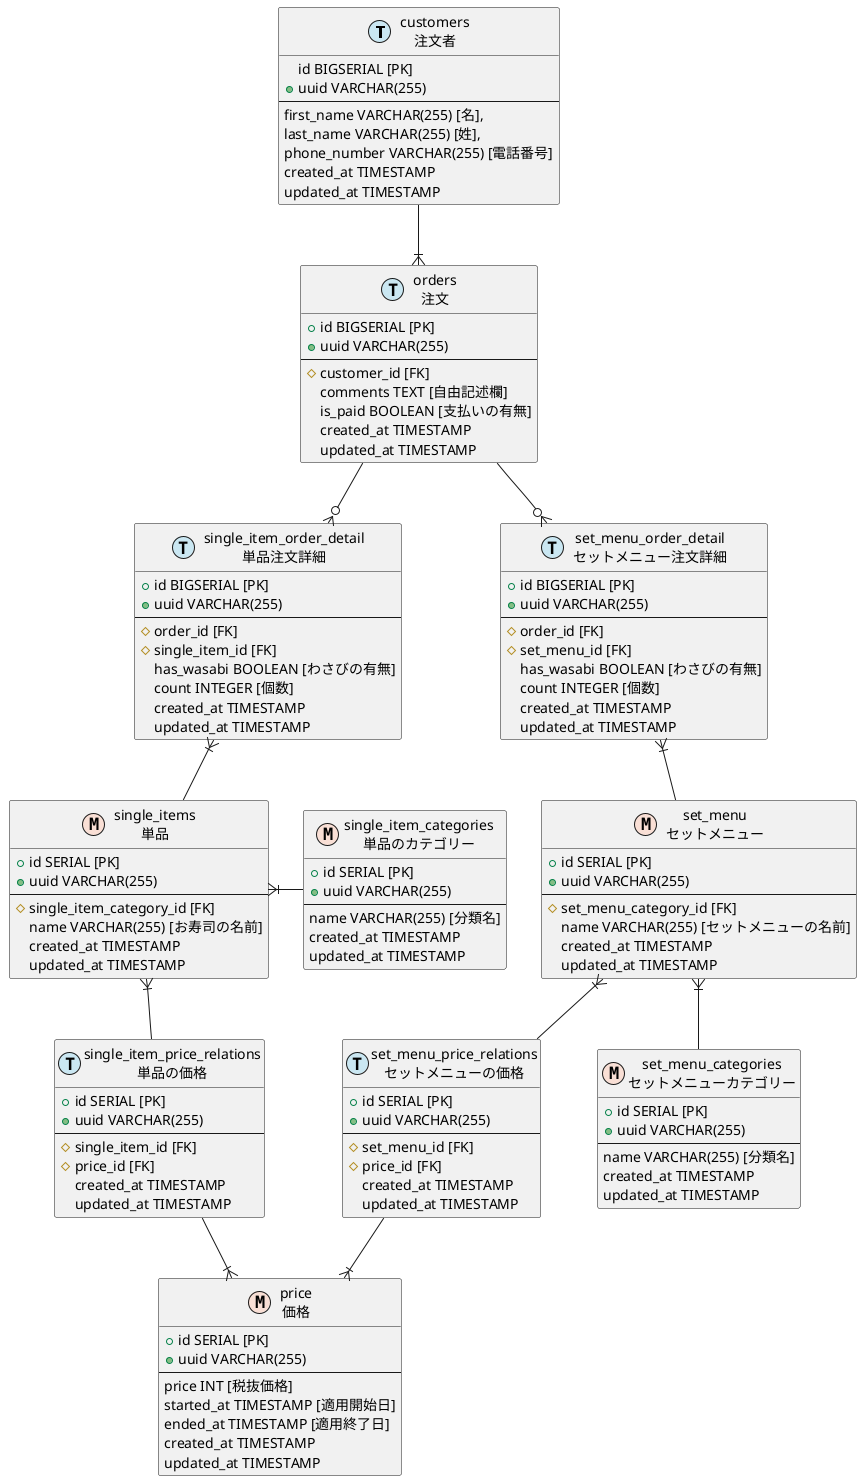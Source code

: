 @startuml single_item_table

!define MASTER F9DFD5
!define TRANSACTION CAE7F2

entity customers as "customers\n注文者" <<T, TRANSACTION>>  {
    id BIGSERIAL [PK]
    +uuid VARCHAR(255)
    --
    first_name VARCHAR(255) [名],
    last_name VARCHAR(255) [姓],
    phone_number VARCHAR(255) [電話番号]
    created_at TIMESTAMP
    updated_at TIMESTAMP
}

entity orders as "orders\n注文" <<T, TRANSACTION>> {
    + id BIGSERIAL [PK]
    +uuid VARCHAR(255)
    --
    # customer_id [FK]
    comments TEXT [自由記述欄]
    is_paid BOOLEAN [支払いの有無]
    created_at TIMESTAMP
    updated_at TIMESTAMP
}

entity single_item_order_detail as "single_item_order_detail\n単品注文詳細" <<T, TRANSACTION>>  {
    + id BIGSERIAL [PK]
    +uuid VARCHAR(255)
    --
    # order_id [FK]
    # single_item_id [FK]
    has_wasabi BOOLEAN [わさびの有無]
    count INTEGER [個数]
    created_at TIMESTAMP
    updated_at TIMESTAMP
}

entity set_menu_order_detail as "set_menu_order_detail\nセットメニュー注文詳細" <<T, TRANSACTION>>  {
    + id BIGSERIAL [PK]
    +uuid VARCHAR(255)
    --
    # order_id [FK]
    # set_menu_id [FK]
    has_wasabi BOOLEAN [わさびの有無]
    count INTEGER [個数]
    created_at TIMESTAMP
    updated_at TIMESTAMP
}

entity single_items as "single_items\n単品" <<M, MASTER>> {
    + id SERIAL [PK]
    +uuid VARCHAR(255)
    --
    # single_item_category_id [FK]
    name VARCHAR(255) [お寿司の名前]
    created_at TIMESTAMP
    updated_at TIMESTAMP
}

entity single_item_categories as "single_item_categories\n単品のカテゴリー" <<M, MASTER>> {
    + id SERIAL [PK]
    +uuid VARCHAR(255)
    --
    name VARCHAR(255) [分類名]
    created_at TIMESTAMP
    updated_at TIMESTAMP
}

entity single_item_price_relations as "single_item_price_relations\n単品の価格" <<T, TRANSACTION>> {
    + id SERIAL [PK]
    +uuid VARCHAR(255)
    --
    # single_item_id [FK]
    # price_id [FK]
    created_at TIMESTAMP
    updated_at TIMESTAMP
}

entity set_menu as "set_menu\nセットメニュー" <<M, MASTER>> {
    + id SERIAL [PK]
    +uuid VARCHAR(255)
    --
    # set_menu_category_id [FK]
    name VARCHAR(255) [セットメニューの名前]
    created_at TIMESTAMP
    updated_at TIMESTAMP
}

entity set_menu_categories as "set_menu_categories\nセットメニューカテゴリー" <<M, MASTER>> {
    + id SERIAL [PK]
    +uuid VARCHAR(255)
    --
    name VARCHAR(255) [分類名]
    created_at TIMESTAMP
    updated_at TIMESTAMP
}

entity set_menu_price_relations as "set_menu_price_relations\nセットメニューの価格" <<T, TRANSACTION>> {
    + id SERIAL [PK]
    +uuid VARCHAR(255)
    --
    # set_menu_id [FK]
    # price_id [FK]
    created_at TIMESTAMP
    updated_at TIMESTAMP
}

entity price as "price\n価格" <<M, MASTER>> {
    + id SERIAL [PK]
    +uuid VARCHAR(255)
    --
    price INT [税抜価格]
    started_at TIMESTAMP [適用開始日]
    ended_at TIMESTAMP [適用終了日]
    created_at TIMESTAMP
    updated_at TIMESTAMP
}

customers --|{ orders
orders --o{ single_item_order_detail
orders --o{ set_menu_order_detail
single_item_order_detail }|-- single_items
set_menu_order_detail }|-- set_menu
single_items }|-right- single_item_categories
set_menu }|-down- set_menu_categories
single_items }|-- single_item_price_relations
price }|-up- single_item_price_relations
set_menu }|-- set_menu_price_relations
price }|-up- set_menu_price_relations

@enduml